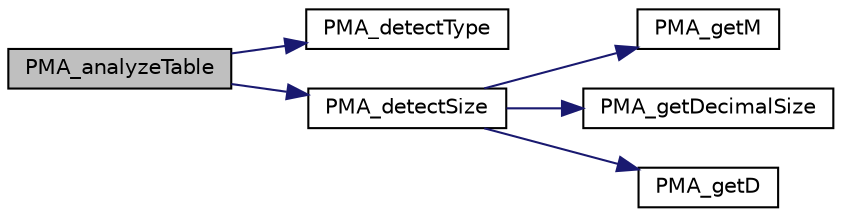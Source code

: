 digraph G
{
  edge [fontname="Helvetica",fontsize="10",labelfontname="Helvetica",labelfontsize="10"];
  node [fontname="Helvetica",fontsize="10",shape=record];
  rankdir="LR";
  Node1 [label="PMA_analyzeTable",height=0.2,width=0.4,color="black", fillcolor="grey75", style="filled" fontcolor="black"];
  Node1 -> Node2 [color="midnightblue",fontsize="10",style="solid",fontname="Helvetica"];
  Node2 [label="PMA_detectType",height=0.2,width=0.4,color="black", fillcolor="white", style="filled",URL="$import_8lib_8php.html#aafb8e10195b6461dcd8944db4d534df5",tooltip="Determines what MySQL type a cell is."];
  Node1 -> Node3 [color="midnightblue",fontsize="10",style="solid",fontname="Helvetica"];
  Node3 [label="PMA_detectSize",height=0.2,width=0.4,color="black", fillcolor="white", style="filled",URL="$import_8lib_8php.html#a25d51e2073b55e31f1db9ff5b6bd7323",tooltip="Obtains the size of the given cell."];
  Node3 -> Node4 [color="midnightblue",fontsize="10",style="solid",fontname="Helvetica"];
  Node4 [label="PMA_getM",height=0.2,width=0.4,color="black", fillcolor="white", style="filled",URL="$import_8lib_8php.html#a61b2cb2a287012354c3615833c4cc01a",tooltip="Obtains the precision (total # of digits) from a size of type decimal."];
  Node3 -> Node5 [color="midnightblue",fontsize="10",style="solid",fontname="Helvetica"];
  Node5 [label="PMA_getDecimalSize",height=0.2,width=0.4,color="black", fillcolor="white", style="filled",URL="$import_8lib_8php.html#a171a87072131ea75bfb7b62903f69030",tooltip="Obtains the decimal size of a given cell."];
  Node3 -> Node6 [color="midnightblue",fontsize="10",style="solid",fontname="Helvetica"];
  Node6 [label="PMA_getD",height=0.2,width=0.4,color="black", fillcolor="white", style="filled",URL="$import_8lib_8php.html#ad30aad4af982694e9ffc103fb7ae3a1b",tooltip="Obtains the scale (# of digits to the right of the decimal point) from a size of type decimal..."];
}
